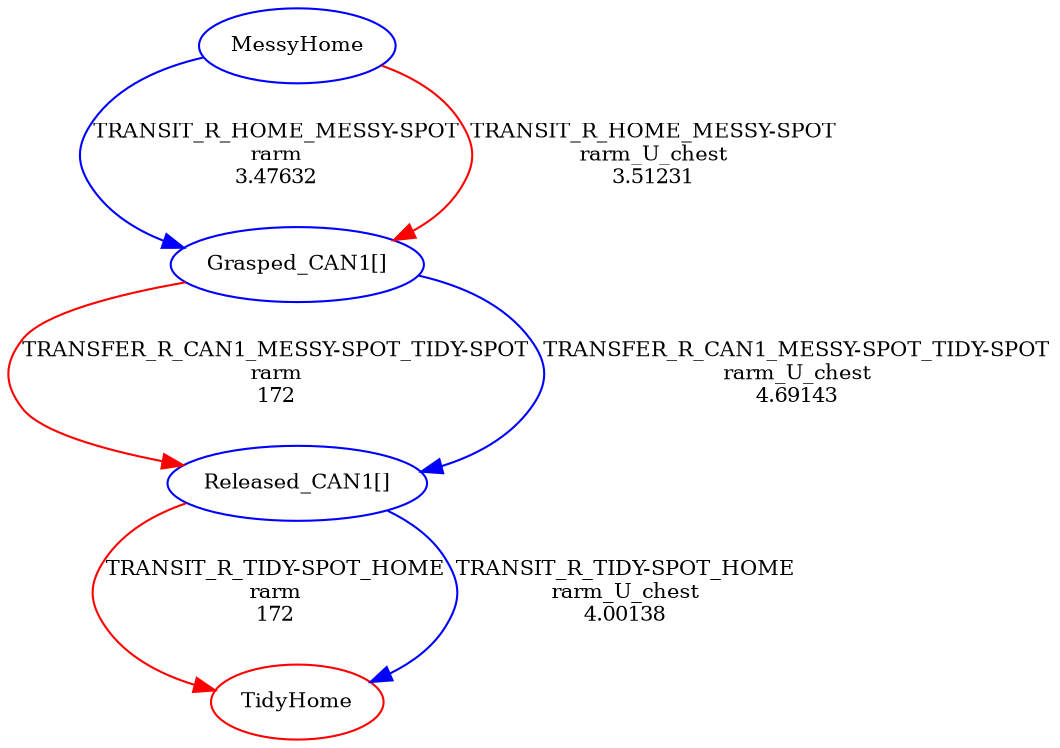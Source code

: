 digraph G {
0[label="Grasped_CAN1[]",fontsize="10",color="blue"];
1[label="MessyHome",fontsize="10",color="blue"];
2[label="Released_CAN1[]",fontsize="10",color="blue"];
3[label="TidyHome",fontsize="10",color="red"];
0->2 [label="TRANSFER_R_CAN1_MESSY-SPOT_TIDY-SPOT\nrarm\n172",fontsize="10",color="red"];
0->2 [label="TRANSFER_R_CAN1_MESSY-SPOT_TIDY-SPOT\nrarm_U_chest\n4.69143",fontsize="10",color="blue"];
1->0 [label="TRANSIT_R_HOME_MESSY-SPOT\nrarm\n3.47632",fontsize="10",color="blue"];
1->0 [label="TRANSIT_R_HOME_MESSY-SPOT\nrarm_U_chest\n3.51231",fontsize="10",color="red"];
2->3 [label="TRANSIT_R_TIDY-SPOT_HOME\nrarm\n172",fontsize="10",color="red"];
2->3 [label="TRANSIT_R_TIDY-SPOT_HOME\nrarm_U_chest\n4.00138",fontsize="10",color="blue"];
}
